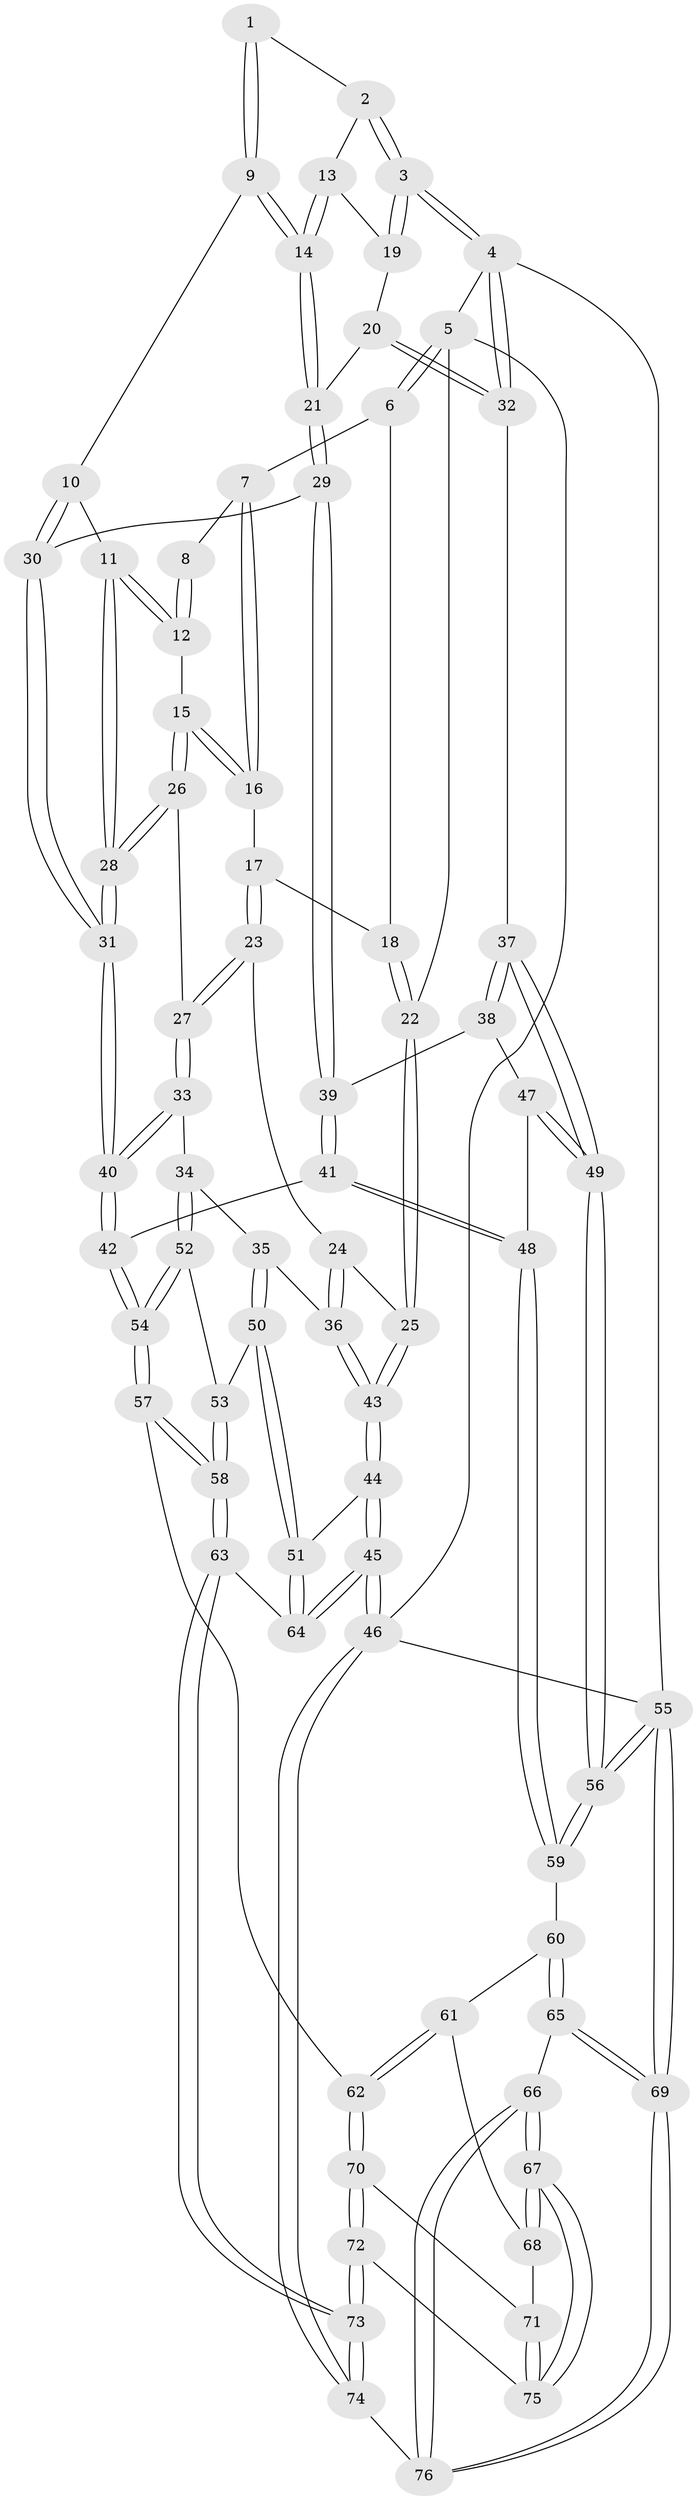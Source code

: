 // coarse degree distribution, {5: 0.4444444444444444, 4: 0.24444444444444444, 2: 0.044444444444444446, 3: 0.08888888888888889, 6: 0.13333333333333333, 7: 0.044444444444444446}
// Generated by graph-tools (version 1.1) at 2025/04/03/04/25 22:04:48]
// undirected, 76 vertices, 187 edges
graph export_dot {
graph [start="1"]
  node [color=gray90,style=filled];
  1 [pos="+0.7244930672568981+0"];
  2 [pos="+0.7362670544934282+0"];
  3 [pos="+1+0"];
  4 [pos="+1+0"];
  5 [pos="+0+0"];
  6 [pos="+0.1328386531000337+0"];
  7 [pos="+0.18056721120314795+0"];
  8 [pos="+0.5193566416927708+0"];
  9 [pos="+0.7206001999105585+0"];
  10 [pos="+0.660944203258104+0.04520814267919019"];
  11 [pos="+0.5837747132813403+0.09322391157479269"];
  12 [pos="+0.4754692407123086+0.059086609691874986"];
  13 [pos="+0.936562172713358+0.05226857260690381"];
  14 [pos="+0.7771923582690313+0.05633564462314151"];
  15 [pos="+0.44437790788240616+0.07969083489727279"];
  16 [pos="+0.4235220510121033+0.0794972814513989"];
  17 [pos="+0.3970589970654971+0.0925161616811318"];
  18 [pos="+0.37311943953478766+0.07475053157404454"];
  19 [pos="+0.9453960522114845+0.055647914196987024"];
  20 [pos="+0.9550522045610069+0.14808766565777645"];
  21 [pos="+0.8316015619726077+0.19767648801353171"];
  22 [pos="+0+0"];
  23 [pos="+0.32973782195889856+0.16207537196171315"];
  24 [pos="+0.31544666819543554+0.1595696420559619"];
  25 [pos="+0+0"];
  26 [pos="+0.4889662677082531+0.23373753471949496"];
  27 [pos="+0.39213972884287596+0.2451627721933995"];
  28 [pos="+0.5449456468396371+0.2537753568133293"];
  29 [pos="+0.8239504690915612+0.22267494781546418"];
  30 [pos="+0.678117585270903+0.2658793157957043"];
  31 [pos="+0.6003382048990353+0.32086270967974845"];
  32 [pos="+1+0.21190367630089957"];
  33 [pos="+0.32901611782670187+0.3581045943582245"];
  34 [pos="+0.31120978588787385+0.369885860984785"];
  35 [pos="+0.2877239158141483+0.36896941858754584"];
  36 [pos="+0.22837872146924182+0.34703835425580126"];
  37 [pos="+1+0.26349503125597346"];
  38 [pos="+0.9041465870472581+0.336187131888911"];
  39 [pos="+0.8509072083315475+0.2723378122161458"];
  40 [pos="+0.5956189144755535+0.4051455569891015"];
  41 [pos="+0.6809292622466043+0.4674789198467129"];
  42 [pos="+0.5997836652438018+0.4216479291659977"];
  43 [pos="+0+0.3088332207453025"];
  44 [pos="+0+0.5524131921716486"];
  45 [pos="+0+1"];
  46 [pos="+0+1"];
  47 [pos="+0.9015379347988335+0.3544043769293985"];
  48 [pos="+0.7755938860651127+0.5417712413246106"];
  49 [pos="+1+0.7152875656928643"];
  50 [pos="+0.23285859287316457+0.5543391686746715"];
  51 [pos="+0.19170132947594745+0.5924318468759994"];
  52 [pos="+0.37350625598936316+0.49566898222867245"];
  53 [pos="+0.3520227442726558+0.5194856089536096"];
  54 [pos="+0.5064890878813114+0.526495194874555"];
  55 [pos="+1+1"];
  56 [pos="+1+0.7488043146280701"];
  57 [pos="+0.4888401768204815+0.7003439128281644"];
  58 [pos="+0.34734293272179445+0.7167990619598514"];
  59 [pos="+0.8005148598051242+0.5970922017861179"];
  60 [pos="+0.7011087175484385+0.6995662852687785"];
  61 [pos="+0.6861369833566066+0.7044839892806625"];
  62 [pos="+0.48902108864148447+0.7004909816920092"];
  63 [pos="+0.3384245322981799+0.7201646083064749"];
  64 [pos="+0.30257862614353725+0.7035074960013628"];
  65 [pos="+0.7222569013432029+0.7496212003356594"];
  66 [pos="+0.7211363559750723+1"];
  67 [pos="+0.6762666029475752+1"];
  68 [pos="+0.6568720730720212+0.7971439322068534"];
  69 [pos="+1+1"];
  70 [pos="+0.4994014848836307+0.7529722424446454"];
  71 [pos="+0.5928997221745859+0.8381484755475729"];
  72 [pos="+0.4860090425824737+0.8842691696569722"];
  73 [pos="+0.26646478536821894+1"];
  74 [pos="+0.1403930244486946+1"];
  75 [pos="+0.6416161510403915+0.9839030666618898"];
  76 [pos="+0.7421678015169454+1"];
  1 -- 2;
  1 -- 9;
  1 -- 9;
  2 -- 3;
  2 -- 3;
  2 -- 13;
  3 -- 4;
  3 -- 4;
  3 -- 19;
  3 -- 19;
  4 -- 5;
  4 -- 32;
  4 -- 32;
  4 -- 55;
  5 -- 6;
  5 -- 6;
  5 -- 22;
  5 -- 46;
  6 -- 7;
  6 -- 18;
  7 -- 8;
  7 -- 16;
  7 -- 16;
  8 -- 12;
  8 -- 12;
  9 -- 10;
  9 -- 14;
  9 -- 14;
  10 -- 11;
  10 -- 30;
  10 -- 30;
  11 -- 12;
  11 -- 12;
  11 -- 28;
  11 -- 28;
  12 -- 15;
  13 -- 14;
  13 -- 14;
  13 -- 19;
  14 -- 21;
  14 -- 21;
  15 -- 16;
  15 -- 16;
  15 -- 26;
  15 -- 26;
  16 -- 17;
  17 -- 18;
  17 -- 23;
  17 -- 23;
  18 -- 22;
  18 -- 22;
  19 -- 20;
  20 -- 21;
  20 -- 32;
  20 -- 32;
  21 -- 29;
  21 -- 29;
  22 -- 25;
  22 -- 25;
  23 -- 24;
  23 -- 27;
  23 -- 27;
  24 -- 25;
  24 -- 36;
  24 -- 36;
  25 -- 43;
  25 -- 43;
  26 -- 27;
  26 -- 28;
  26 -- 28;
  27 -- 33;
  27 -- 33;
  28 -- 31;
  28 -- 31;
  29 -- 30;
  29 -- 39;
  29 -- 39;
  30 -- 31;
  30 -- 31;
  31 -- 40;
  31 -- 40;
  32 -- 37;
  33 -- 34;
  33 -- 40;
  33 -- 40;
  34 -- 35;
  34 -- 52;
  34 -- 52;
  35 -- 36;
  35 -- 50;
  35 -- 50;
  36 -- 43;
  36 -- 43;
  37 -- 38;
  37 -- 38;
  37 -- 49;
  37 -- 49;
  38 -- 39;
  38 -- 47;
  39 -- 41;
  39 -- 41;
  40 -- 42;
  40 -- 42;
  41 -- 42;
  41 -- 48;
  41 -- 48;
  42 -- 54;
  42 -- 54;
  43 -- 44;
  43 -- 44;
  44 -- 45;
  44 -- 45;
  44 -- 51;
  45 -- 46;
  45 -- 46;
  45 -- 64;
  45 -- 64;
  46 -- 74;
  46 -- 74;
  46 -- 55;
  47 -- 48;
  47 -- 49;
  47 -- 49;
  48 -- 59;
  48 -- 59;
  49 -- 56;
  49 -- 56;
  50 -- 51;
  50 -- 51;
  50 -- 53;
  51 -- 64;
  51 -- 64;
  52 -- 53;
  52 -- 54;
  52 -- 54;
  53 -- 58;
  53 -- 58;
  54 -- 57;
  54 -- 57;
  55 -- 56;
  55 -- 56;
  55 -- 69;
  55 -- 69;
  56 -- 59;
  56 -- 59;
  57 -- 58;
  57 -- 58;
  57 -- 62;
  58 -- 63;
  58 -- 63;
  59 -- 60;
  60 -- 61;
  60 -- 65;
  60 -- 65;
  61 -- 62;
  61 -- 62;
  61 -- 68;
  62 -- 70;
  62 -- 70;
  63 -- 64;
  63 -- 73;
  63 -- 73;
  65 -- 66;
  65 -- 69;
  65 -- 69;
  66 -- 67;
  66 -- 67;
  66 -- 76;
  66 -- 76;
  67 -- 68;
  67 -- 68;
  67 -- 75;
  67 -- 75;
  68 -- 71;
  69 -- 76;
  69 -- 76;
  70 -- 71;
  70 -- 72;
  70 -- 72;
  71 -- 75;
  71 -- 75;
  72 -- 73;
  72 -- 73;
  72 -- 75;
  73 -- 74;
  73 -- 74;
  74 -- 76;
}
